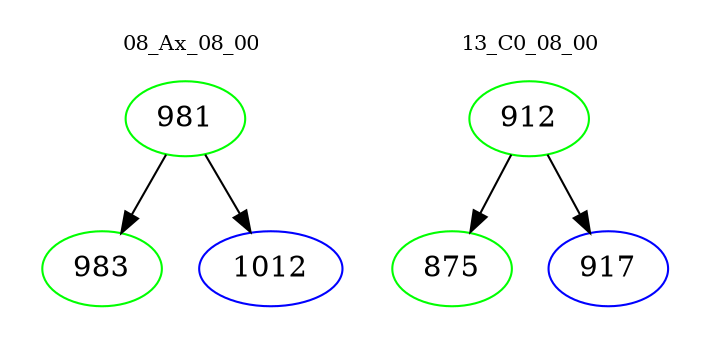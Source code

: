 digraph{
subgraph cluster_0 {
color = white
label = "08_Ax_08_00";
fontsize=10;
T0_981 [label="981", color="green"]
T0_981 -> T0_983 [color="black"]
T0_983 [label="983", color="green"]
T0_981 -> T0_1012 [color="black"]
T0_1012 [label="1012", color="blue"]
}
subgraph cluster_1 {
color = white
label = "13_C0_08_00";
fontsize=10;
T1_912 [label="912", color="green"]
T1_912 -> T1_875 [color="black"]
T1_875 [label="875", color="green"]
T1_912 -> T1_917 [color="black"]
T1_917 [label="917", color="blue"]
}
}
